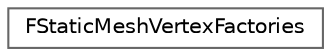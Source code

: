 digraph "Graphical Class Hierarchy"
{
 // INTERACTIVE_SVG=YES
 // LATEX_PDF_SIZE
  bgcolor="transparent";
  edge [fontname=Helvetica,fontsize=10,labelfontname=Helvetica,labelfontsize=10];
  node [fontname=Helvetica,fontsize=10,shape=box,height=0.2,width=0.4];
  rankdir="LR";
  Node0 [id="Node000000",label="FStaticMeshVertexFactories",height=0.2,width=0.4,color="grey40", fillcolor="white", style="filled",URL="$d4/de3/structFStaticMeshVertexFactories.html",tooltip=" "];
}
